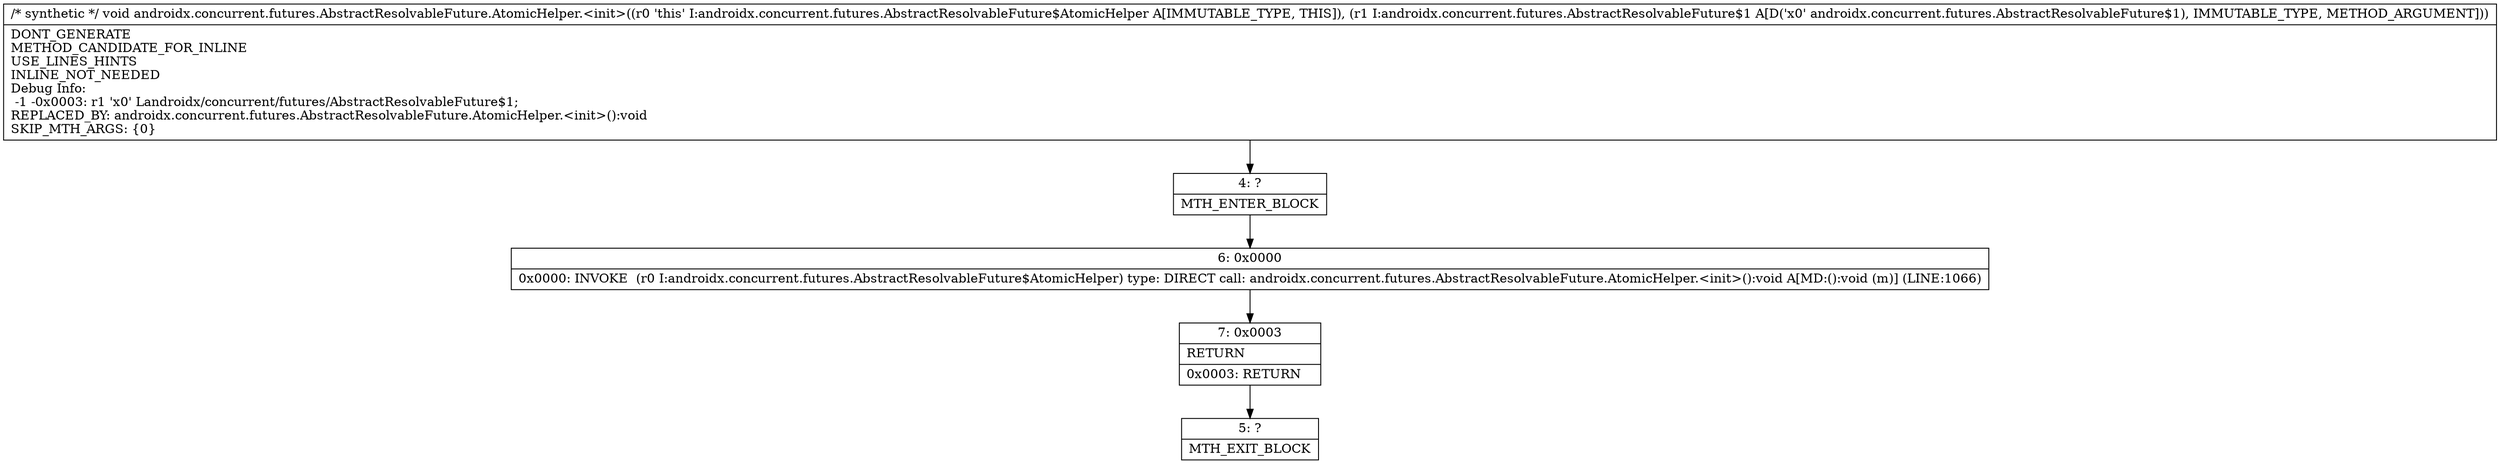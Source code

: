 digraph "CFG forandroidx.concurrent.futures.AbstractResolvableFuture.AtomicHelper.\<init\>(Landroidx\/concurrent\/futures\/AbstractResolvableFuture$1;)V" {
Node_4 [shape=record,label="{4\:\ ?|MTH_ENTER_BLOCK\l}"];
Node_6 [shape=record,label="{6\:\ 0x0000|0x0000: INVOKE  (r0 I:androidx.concurrent.futures.AbstractResolvableFuture$AtomicHelper) type: DIRECT call: androidx.concurrent.futures.AbstractResolvableFuture.AtomicHelper.\<init\>():void A[MD:():void (m)] (LINE:1066)\l}"];
Node_7 [shape=record,label="{7\:\ 0x0003|RETURN\l|0x0003: RETURN   \l}"];
Node_5 [shape=record,label="{5\:\ ?|MTH_EXIT_BLOCK\l}"];
MethodNode[shape=record,label="{\/* synthetic *\/ void androidx.concurrent.futures.AbstractResolvableFuture.AtomicHelper.\<init\>((r0 'this' I:androidx.concurrent.futures.AbstractResolvableFuture$AtomicHelper A[IMMUTABLE_TYPE, THIS]), (r1 I:androidx.concurrent.futures.AbstractResolvableFuture$1 A[D('x0' androidx.concurrent.futures.AbstractResolvableFuture$1), IMMUTABLE_TYPE, METHOD_ARGUMENT]))  | DONT_GENERATE\lMETHOD_CANDIDATE_FOR_INLINE\lUSE_LINES_HINTS\lINLINE_NOT_NEEDED\lDebug Info:\l  \-1 \-0x0003: r1 'x0' Landroidx\/concurrent\/futures\/AbstractResolvableFuture$1;\lREPLACED_BY: androidx.concurrent.futures.AbstractResolvableFuture.AtomicHelper.\<init\>():void\lSKIP_MTH_ARGS: \{0\}\l}"];
MethodNode -> Node_4;Node_4 -> Node_6;
Node_6 -> Node_7;
Node_7 -> Node_5;
}

